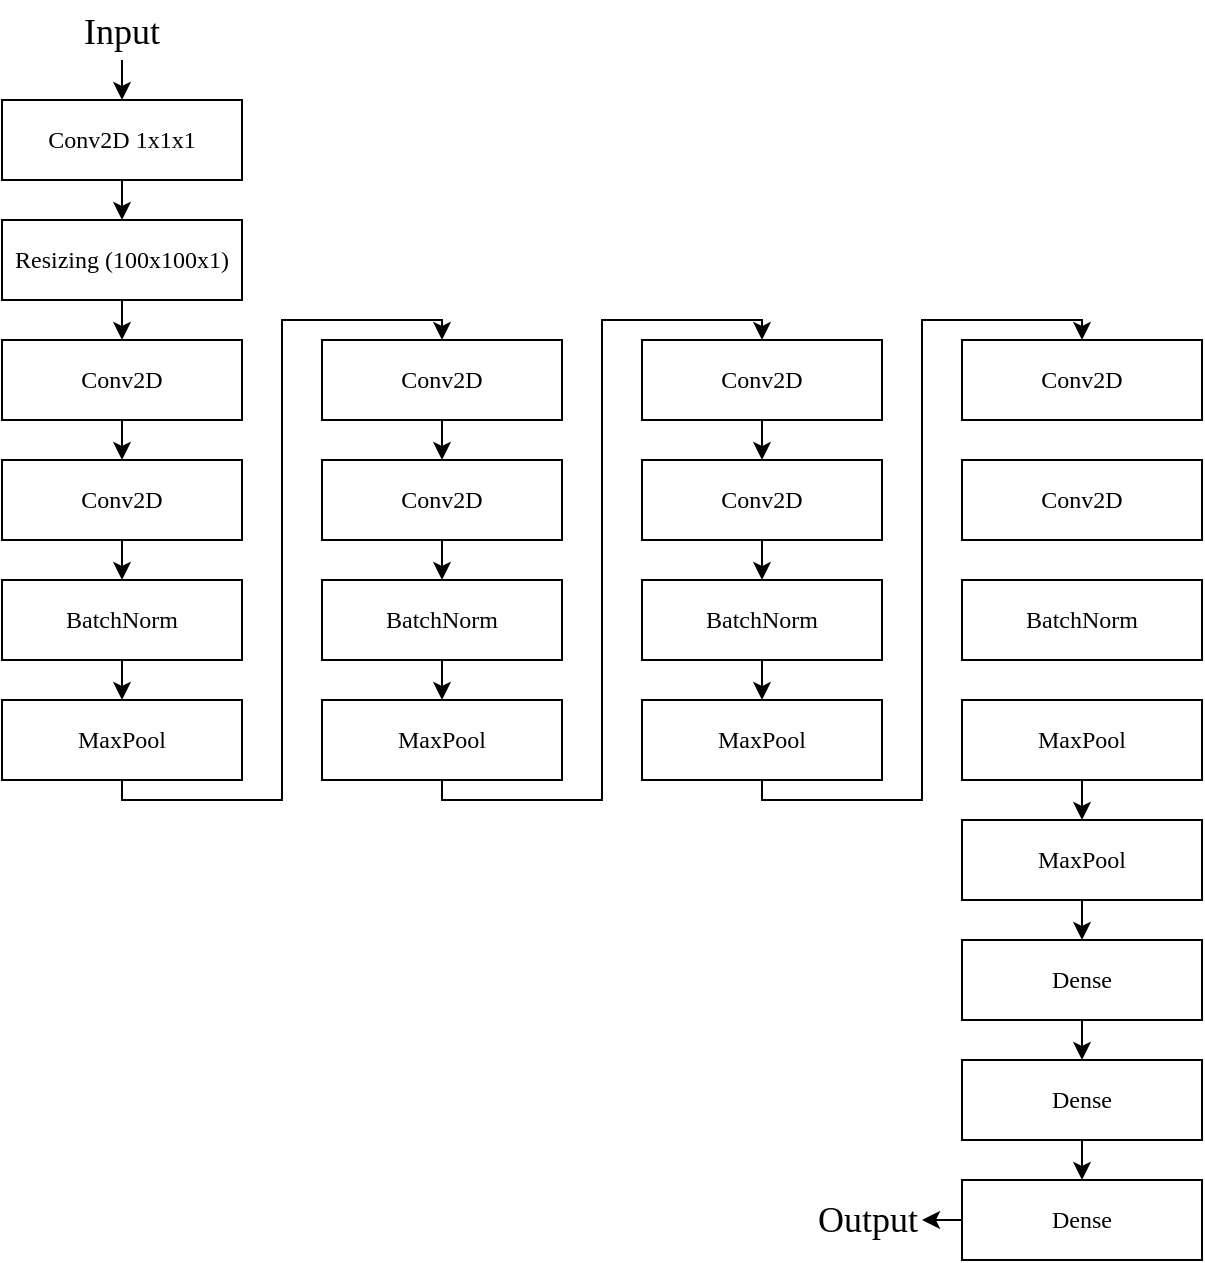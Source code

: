 <mxfile scale="3" border="0">
    <diagram id="BDLVaByJGRzkJpORX_Ht" name="Page-1">
        <mxGraphModel dx="1492" dy="1014" grid="1" gridSize="10" guides="1" tooltips="1" connect="1" arrows="1" fold="1" page="1" pageScale="1" pageWidth="700" pageHeight="1000" math="0" shadow="0">
            <root>
                <mxCell id="0"/>
                <mxCell id="1" parent="0"/>
                <mxCell id="16" value="" style="edgeStyle=none;html=1;exitX=0.5;exitY=1;exitDx=0;exitDy=0;entryX=0.5;entryY=0;entryDx=0;entryDy=0;fontFamily=Times New Roman;" edge="1" parent="1" source="2" target="3">
                    <mxGeometry relative="1" as="geometry"/>
                </mxCell>
                <mxCell id="2" value="Conv2D 1x1x1" style="rounded=0;whiteSpace=wrap;html=1;fillColor=none;fontFamily=Times New Roman;" vertex="1" parent="1">
                    <mxGeometry x="40" y="80" width="120" height="40" as="geometry"/>
                </mxCell>
                <mxCell id="20" style="edgeStyle=none;html=1;exitX=0.5;exitY=1;exitDx=0;exitDy=0;entryX=0.5;entryY=0;entryDx=0;entryDy=0;fontFamily=Times New Roman;" edge="1" parent="1" source="3" target="4">
                    <mxGeometry relative="1" as="geometry"/>
                </mxCell>
                <mxCell id="3" value="Resizing (100x100x1)" style="rounded=0;whiteSpace=wrap;html=1;fillColor=none;fontFamily=Times New Roman;" vertex="1" parent="1">
                    <mxGeometry x="40" y="140" width="120" height="40" as="geometry"/>
                </mxCell>
                <mxCell id="22" style="edgeStyle=none;html=1;exitX=0.5;exitY=1;exitDx=0;exitDy=0;entryX=0.5;entryY=0;entryDx=0;entryDy=0;fontFamily=Times New Roman;" edge="1" parent="1" source="4" target="5">
                    <mxGeometry relative="1" as="geometry"/>
                </mxCell>
                <mxCell id="4" value="Conv2D" style="rounded=0;whiteSpace=wrap;html=1;fillColor=none;fontFamily=Times New Roman;" vertex="1" parent="1">
                    <mxGeometry x="40" y="200" width="120" height="40" as="geometry"/>
                </mxCell>
                <mxCell id="23" style="edgeStyle=none;html=1;exitX=0.5;exitY=1;exitDx=0;exitDy=0;entryX=0.5;entryY=0;entryDx=0;entryDy=0;fontFamily=Times New Roman;" edge="1" parent="1" source="5" target="6">
                    <mxGeometry relative="1" as="geometry"/>
                </mxCell>
                <mxCell id="5" value="Conv2D" style="rounded=0;whiteSpace=wrap;html=1;fillColor=none;fontFamily=Times New Roman;" vertex="1" parent="1">
                    <mxGeometry x="40" y="260" width="120" height="40" as="geometry"/>
                </mxCell>
                <mxCell id="39" style="edgeStyle=none;rounded=0;html=1;exitX=0.5;exitY=1;exitDx=0;exitDy=0;entryX=0.5;entryY=0;entryDx=0;entryDy=0;fontFamily=Times New Roman;" edge="1" parent="1" source="6" target="33">
                    <mxGeometry relative="1" as="geometry"/>
                </mxCell>
                <mxCell id="6" value="BatchNorm" style="rounded=0;whiteSpace=wrap;html=1;fillColor=none;fontFamily=Times New Roman;" vertex="1" parent="1">
                    <mxGeometry x="40" y="320" width="120" height="40" as="geometry"/>
                </mxCell>
                <mxCell id="44" style="edgeStyle=none;rounded=0;html=1;exitX=0.5;exitY=1;exitDx=0;exitDy=0;entryX=0.5;entryY=0;entryDx=0;entryDy=0;fontFamily=Times New Roman;" edge="1" parent="1" source="7" target="8">
                    <mxGeometry relative="1" as="geometry"/>
                </mxCell>
                <mxCell id="7" value="Conv2D" style="rounded=0;whiteSpace=wrap;html=1;fillColor=none;fontFamily=Times New Roman;" vertex="1" parent="1">
                    <mxGeometry x="200" y="200" width="120" height="40" as="geometry"/>
                </mxCell>
                <mxCell id="45" style="edgeStyle=none;rounded=0;html=1;exitX=0.5;exitY=1;exitDx=0;exitDy=0;fontFamily=Times New Roman;" edge="1" parent="1" source="8" target="9">
                    <mxGeometry relative="1" as="geometry"/>
                </mxCell>
                <mxCell id="8" value="Conv2D" style="rounded=0;whiteSpace=wrap;html=1;fillColor=none;fontFamily=Times New Roman;" vertex="1" parent="1">
                    <mxGeometry x="200" y="260" width="120" height="40" as="geometry"/>
                </mxCell>
                <mxCell id="46" style="edgeStyle=none;rounded=0;html=1;exitX=0.5;exitY=1;exitDx=0;exitDy=0;entryX=0.5;entryY=0;entryDx=0;entryDy=0;fontFamily=Times New Roman;" edge="1" parent="1" source="9" target="34">
                    <mxGeometry relative="1" as="geometry"/>
                </mxCell>
                <mxCell id="9" value="BatchNorm" style="rounded=0;whiteSpace=wrap;html=1;fillColor=none;fontFamily=Times New Roman;" vertex="1" parent="1">
                    <mxGeometry x="200" y="320" width="120" height="40" as="geometry"/>
                </mxCell>
                <mxCell id="27" style="edgeStyle=none;rounded=0;html=1;exitX=0.5;exitY=1;exitDx=0;exitDy=0;entryX=0.5;entryY=0;entryDx=0;entryDy=0;fontFamily=Times New Roman;" edge="1" parent="1" source="10" target="11">
                    <mxGeometry relative="1" as="geometry"/>
                </mxCell>
                <mxCell id="10" value="Conv2D" style="rounded=0;whiteSpace=wrap;html=1;fillColor=none;fontFamily=Times New Roman;" vertex="1" parent="1">
                    <mxGeometry x="360" y="200" width="120" height="40" as="geometry"/>
                </mxCell>
                <mxCell id="28" style="edgeStyle=none;rounded=0;html=1;exitX=0.5;exitY=1;exitDx=0;exitDy=0;entryX=0.5;entryY=0;entryDx=0;entryDy=0;fontFamily=Times New Roman;" edge="1" parent="1" source="11" target="12">
                    <mxGeometry relative="1" as="geometry"/>
                </mxCell>
                <mxCell id="11" value="Conv2D" style="rounded=0;whiteSpace=wrap;html=1;fillColor=none;fontFamily=Times New Roman;" vertex="1" parent="1">
                    <mxGeometry x="360" y="260" width="120" height="40" as="geometry"/>
                </mxCell>
                <mxCell id="42" style="edgeStyle=none;rounded=0;html=1;exitX=0.5;exitY=1;exitDx=0;exitDy=0;fontFamily=Times New Roman;" edge="1" parent="1" source="12" target="35">
                    <mxGeometry relative="1" as="geometry"/>
                </mxCell>
                <mxCell id="12" value="BatchNorm" style="rounded=0;whiteSpace=wrap;html=1;fillColor=none;fontFamily=Times New Roman;" vertex="1" parent="1">
                    <mxGeometry x="360" y="320" width="120" height="40" as="geometry"/>
                </mxCell>
                <mxCell id="13" value="Conv2D" style="rounded=0;whiteSpace=wrap;html=1;fillColor=none;fontFamily=Times New Roman;" vertex="1" parent="1">
                    <mxGeometry x="520" y="200" width="120" height="40" as="geometry"/>
                </mxCell>
                <mxCell id="14" value="Conv2D" style="rounded=0;whiteSpace=wrap;html=1;fillColor=none;fontFamily=Times New Roman;" vertex="1" parent="1">
                    <mxGeometry x="520" y="260" width="120" height="40" as="geometry"/>
                </mxCell>
                <mxCell id="15" value="BatchNorm" style="rounded=0;whiteSpace=wrap;html=1;fillColor=none;fontFamily=Times New Roman;" vertex="1" parent="1">
                    <mxGeometry x="520" y="320" width="120" height="40" as="geometry"/>
                </mxCell>
                <mxCell id="49" style="edgeStyle=none;rounded=0;html=1;exitX=0.5;exitY=1;exitDx=0;exitDy=0;entryX=0.5;entryY=0;entryDx=0;entryDy=0;fontFamily=Times New Roman;" edge="1" parent="1" source="30" target="38">
                    <mxGeometry relative="1" as="geometry"/>
                </mxCell>
                <mxCell id="30" value="Dense" style="rounded=0;whiteSpace=wrap;html=1;fillColor=none;fontFamily=Times New Roman;" vertex="1" parent="1">
                    <mxGeometry x="520" y="500" width="120" height="40" as="geometry"/>
                </mxCell>
                <mxCell id="40" style="edgeStyle=none;rounded=0;html=1;exitX=0.5;exitY=1;exitDx=0;exitDy=0;entryX=0.5;entryY=0;entryDx=0;entryDy=0;fontFamily=Times New Roman;" edge="1" parent="1" source="33" target="7">
                    <mxGeometry relative="1" as="geometry">
                        <Array as="points">
                            <mxPoint x="100" y="430"/>
                            <mxPoint x="180" y="430"/>
                            <mxPoint x="180" y="190"/>
                            <mxPoint x="260" y="190"/>
                        </Array>
                    </mxGeometry>
                </mxCell>
                <mxCell id="33" value="MaxPool" style="rounded=0;whiteSpace=wrap;html=1;fillColor=none;fontFamily=Times New Roman;" vertex="1" parent="1">
                    <mxGeometry x="40" y="380" width="120" height="40" as="geometry"/>
                </mxCell>
                <mxCell id="41" style="edgeStyle=none;rounded=0;html=1;exitX=0.5;exitY=1;exitDx=0;exitDy=0;entryX=0.5;entryY=0;entryDx=0;entryDy=0;fontFamily=Times New Roman;" edge="1" parent="1" source="34" target="10">
                    <mxGeometry relative="1" as="geometry">
                        <Array as="points">
                            <mxPoint x="260" y="430"/>
                            <mxPoint x="340" y="430"/>
                            <mxPoint x="340" y="190"/>
                            <mxPoint x="420" y="190"/>
                            <mxPoint x="420" y="200"/>
                        </Array>
                    </mxGeometry>
                </mxCell>
                <mxCell id="34" value="MaxPool" style="rounded=0;whiteSpace=wrap;html=1;fillColor=none;fontFamily=Times New Roman;" vertex="1" parent="1">
                    <mxGeometry x="200" y="380" width="120" height="40" as="geometry"/>
                </mxCell>
                <mxCell id="43" style="edgeStyle=none;rounded=0;html=1;exitX=0.5;exitY=1;exitDx=0;exitDy=0;entryX=0.5;entryY=0;entryDx=0;entryDy=0;fontFamily=Times New Roman;" edge="1" parent="1" source="35" target="13">
                    <mxGeometry relative="1" as="geometry">
                        <Array as="points">
                            <mxPoint x="420" y="430"/>
                            <mxPoint x="500" y="430"/>
                            <mxPoint x="500" y="190"/>
                            <mxPoint x="580" y="190"/>
                        </Array>
                    </mxGeometry>
                </mxCell>
                <mxCell id="35" value="MaxPool" style="rounded=0;whiteSpace=wrap;html=1;fillColor=none;fontFamily=Times New Roman;" vertex="1" parent="1">
                    <mxGeometry x="360" y="380" width="120" height="40" as="geometry"/>
                </mxCell>
                <mxCell id="47" style="edgeStyle=none;rounded=0;html=1;exitX=0.5;exitY=1;exitDx=0;exitDy=0;entryX=0.5;entryY=0;entryDx=0;entryDy=0;fontFamily=Times New Roman;" edge="1" parent="1" source="36" target="37">
                    <mxGeometry relative="1" as="geometry">
                        <Array as="points">
                            <mxPoint x="580" y="440"/>
                        </Array>
                    </mxGeometry>
                </mxCell>
                <mxCell id="36" value="MaxPool" style="rounded=0;whiteSpace=wrap;html=1;fillColor=none;fontFamily=Times New Roman;" vertex="1" parent="1">
                    <mxGeometry x="520" y="380" width="120" height="40" as="geometry"/>
                </mxCell>
                <mxCell id="48" style="edgeStyle=none;rounded=0;html=1;exitX=0.5;exitY=1;exitDx=0;exitDy=0;entryX=0.5;entryY=0;entryDx=0;entryDy=0;fontFamily=Times New Roman;" edge="1" parent="1" source="37" target="30">
                    <mxGeometry relative="1" as="geometry"/>
                </mxCell>
                <mxCell id="37" value="MaxPool" style="rounded=0;whiteSpace=wrap;html=1;fillColor=none;fontFamily=Times New Roman;" vertex="1" parent="1">
                    <mxGeometry x="520" y="440" width="120" height="40" as="geometry"/>
                </mxCell>
                <mxCell id="51" style="edgeStyle=none;rounded=0;html=1;exitX=0.5;exitY=1;exitDx=0;exitDy=0;entryX=0.5;entryY=0;entryDx=0;entryDy=0;fontFamily=Times New Roman;" edge="1" parent="1" source="38" target="50">
                    <mxGeometry relative="1" as="geometry"/>
                </mxCell>
                <mxCell id="38" value="Dense" style="rounded=0;whiteSpace=wrap;html=1;fillColor=none;fontFamily=Times New Roman;" vertex="1" parent="1">
                    <mxGeometry x="520" y="560" width="120" height="40" as="geometry"/>
                </mxCell>
                <mxCell id="55" style="edgeStyle=none;rounded=0;html=1;exitX=0;exitY=0.5;exitDx=0;exitDy=0;fontSize=18;verticalAlign=middle;align=right;fontFamily=Times New Roman;" edge="1" parent="1" source="50" target="54">
                    <mxGeometry relative="1" as="geometry"/>
                </mxCell>
                <mxCell id="50" value="Dense" style="rounded=0;whiteSpace=wrap;html=1;fillColor=none;fontFamily=Times New Roman;" vertex="1" parent="1">
                    <mxGeometry x="520" y="620" width="120" height="40" as="geometry"/>
                </mxCell>
                <mxCell id="53" style="edgeStyle=none;rounded=0;html=1;exitX=0.5;exitY=1;exitDx=0;exitDy=0;fontFamily=Times New Roman;" edge="1" parent="1" source="52" target="2">
                    <mxGeometry relative="1" as="geometry"/>
                </mxCell>
                <mxCell id="52" value="Input" style="text;html=1;strokeColor=none;fillColor=none;align=center;verticalAlign=bottom;whiteSpace=wrap;rounded=0;fontSize=18;fontFamily=Times New Roman;" vertex="1" parent="1">
                    <mxGeometry x="40" y="30" width="120" height="30" as="geometry"/>
                </mxCell>
                <mxCell id="54" value="Output" style="text;html=1;strokeColor=none;fillColor=none;align=right;verticalAlign=middle;whiteSpace=wrap;rounded=0;fontSize=18;fontFamily=Times New Roman;" vertex="1" parent="1">
                    <mxGeometry x="380" y="620" width="120" height="40" as="geometry"/>
                </mxCell>
            </root>
        </mxGraphModel>
    </diagram>
</mxfile>